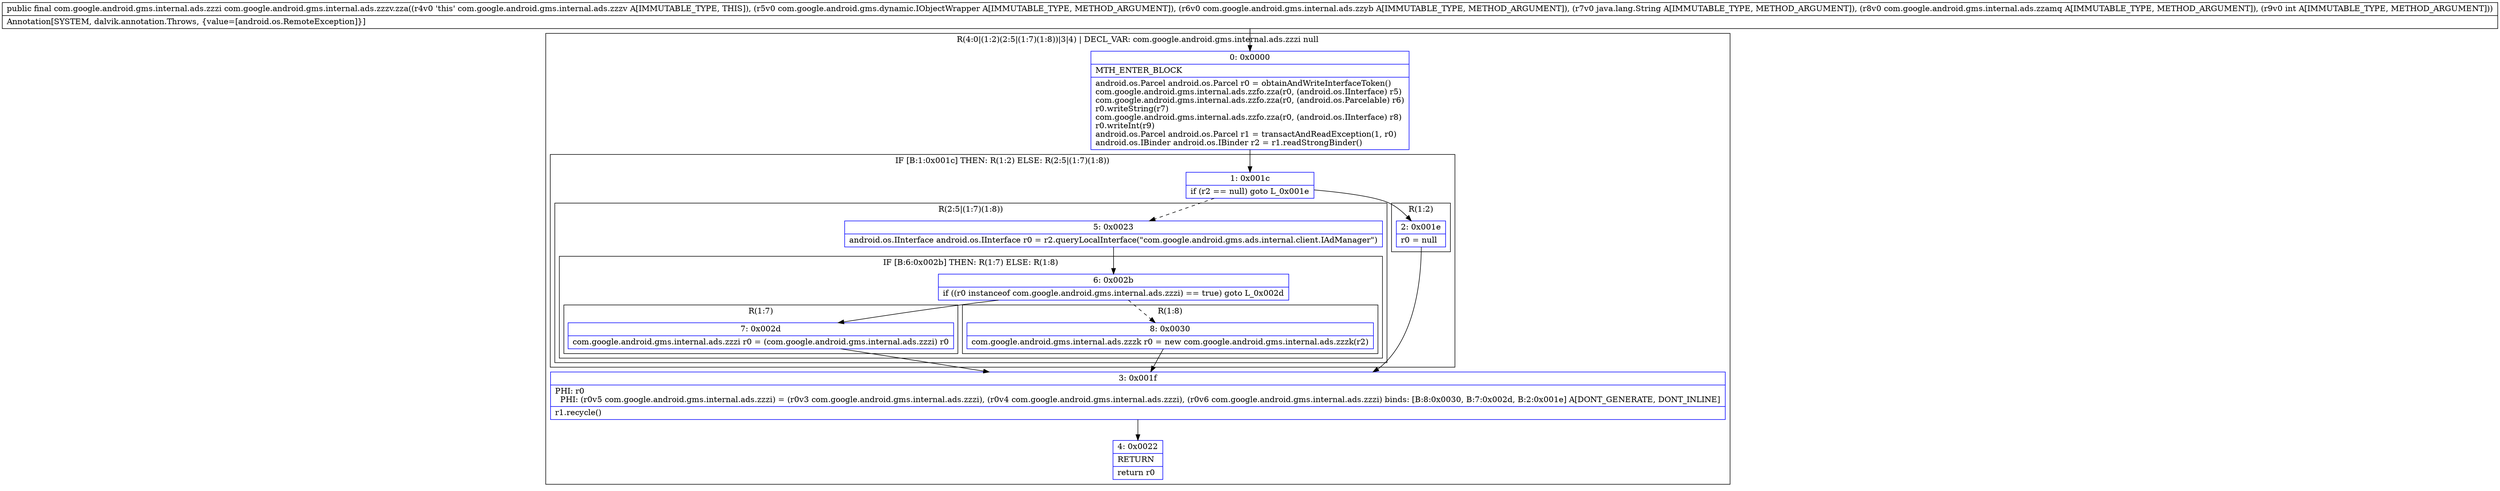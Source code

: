 digraph "CFG forcom.google.android.gms.internal.ads.zzzv.zza(Lcom\/google\/android\/gms\/dynamic\/IObjectWrapper;Lcom\/google\/android\/gms\/internal\/ads\/zzyb;Ljava\/lang\/String;Lcom\/google\/android\/gms\/internal\/ads\/zzamq;I)Lcom\/google\/android\/gms\/internal\/ads\/zzzi;" {
subgraph cluster_Region_1001322347 {
label = "R(4:0|(1:2)(2:5|(1:7)(1:8))|3|4) | DECL_VAR: com.google.android.gms.internal.ads.zzzi null\l";
node [shape=record,color=blue];
Node_0 [shape=record,label="{0\:\ 0x0000|MTH_ENTER_BLOCK\l|android.os.Parcel android.os.Parcel r0 = obtainAndWriteInterfaceToken()\lcom.google.android.gms.internal.ads.zzfo.zza(r0, (android.os.IInterface) r5)\lcom.google.android.gms.internal.ads.zzfo.zza(r0, (android.os.Parcelable) r6)\lr0.writeString(r7)\lcom.google.android.gms.internal.ads.zzfo.zza(r0, (android.os.IInterface) r8)\lr0.writeInt(r9)\landroid.os.Parcel android.os.Parcel r1 = transactAndReadException(1, r0)\landroid.os.IBinder android.os.IBinder r2 = r1.readStrongBinder()\l}"];
subgraph cluster_IfRegion_1378017142 {
label = "IF [B:1:0x001c] THEN: R(1:2) ELSE: R(2:5|(1:7)(1:8))";
node [shape=record,color=blue];
Node_1 [shape=record,label="{1\:\ 0x001c|if (r2 == null) goto L_0x001e\l}"];
subgraph cluster_Region_77785689 {
label = "R(1:2)";
node [shape=record,color=blue];
Node_2 [shape=record,label="{2\:\ 0x001e|r0 = null\l}"];
}
subgraph cluster_Region_852625303 {
label = "R(2:5|(1:7)(1:8))";
node [shape=record,color=blue];
Node_5 [shape=record,label="{5\:\ 0x0023|android.os.IInterface android.os.IInterface r0 = r2.queryLocalInterface(\"com.google.android.gms.ads.internal.client.IAdManager\")\l}"];
subgraph cluster_IfRegion_1651709419 {
label = "IF [B:6:0x002b] THEN: R(1:7) ELSE: R(1:8)";
node [shape=record,color=blue];
Node_6 [shape=record,label="{6\:\ 0x002b|if ((r0 instanceof com.google.android.gms.internal.ads.zzzi) == true) goto L_0x002d\l}"];
subgraph cluster_Region_644788156 {
label = "R(1:7)";
node [shape=record,color=blue];
Node_7 [shape=record,label="{7\:\ 0x002d|com.google.android.gms.internal.ads.zzzi r0 = (com.google.android.gms.internal.ads.zzzi) r0\l}"];
}
subgraph cluster_Region_782940922 {
label = "R(1:8)";
node [shape=record,color=blue];
Node_8 [shape=record,label="{8\:\ 0x0030|com.google.android.gms.internal.ads.zzzk r0 = new com.google.android.gms.internal.ads.zzzk(r2)\l}"];
}
}
}
}
Node_3 [shape=record,label="{3\:\ 0x001f|PHI: r0 \l  PHI: (r0v5 com.google.android.gms.internal.ads.zzzi) = (r0v3 com.google.android.gms.internal.ads.zzzi), (r0v4 com.google.android.gms.internal.ads.zzzi), (r0v6 com.google.android.gms.internal.ads.zzzi) binds: [B:8:0x0030, B:7:0x002d, B:2:0x001e] A[DONT_GENERATE, DONT_INLINE]\l|r1.recycle()\l}"];
Node_4 [shape=record,label="{4\:\ 0x0022|RETURN\l|return r0\l}"];
}
MethodNode[shape=record,label="{public final com.google.android.gms.internal.ads.zzzi com.google.android.gms.internal.ads.zzzv.zza((r4v0 'this' com.google.android.gms.internal.ads.zzzv A[IMMUTABLE_TYPE, THIS]), (r5v0 com.google.android.gms.dynamic.IObjectWrapper A[IMMUTABLE_TYPE, METHOD_ARGUMENT]), (r6v0 com.google.android.gms.internal.ads.zzyb A[IMMUTABLE_TYPE, METHOD_ARGUMENT]), (r7v0 java.lang.String A[IMMUTABLE_TYPE, METHOD_ARGUMENT]), (r8v0 com.google.android.gms.internal.ads.zzamq A[IMMUTABLE_TYPE, METHOD_ARGUMENT]), (r9v0 int A[IMMUTABLE_TYPE, METHOD_ARGUMENT]))  | Annotation[SYSTEM, dalvik.annotation.Throws, \{value=[android.os.RemoteException]\}]\l}"];
MethodNode -> Node_0;
Node_0 -> Node_1;
Node_1 -> Node_2;
Node_1 -> Node_5[style=dashed];
Node_2 -> Node_3;
Node_5 -> Node_6;
Node_6 -> Node_7;
Node_6 -> Node_8[style=dashed];
Node_7 -> Node_3;
Node_8 -> Node_3;
Node_3 -> Node_4;
}

